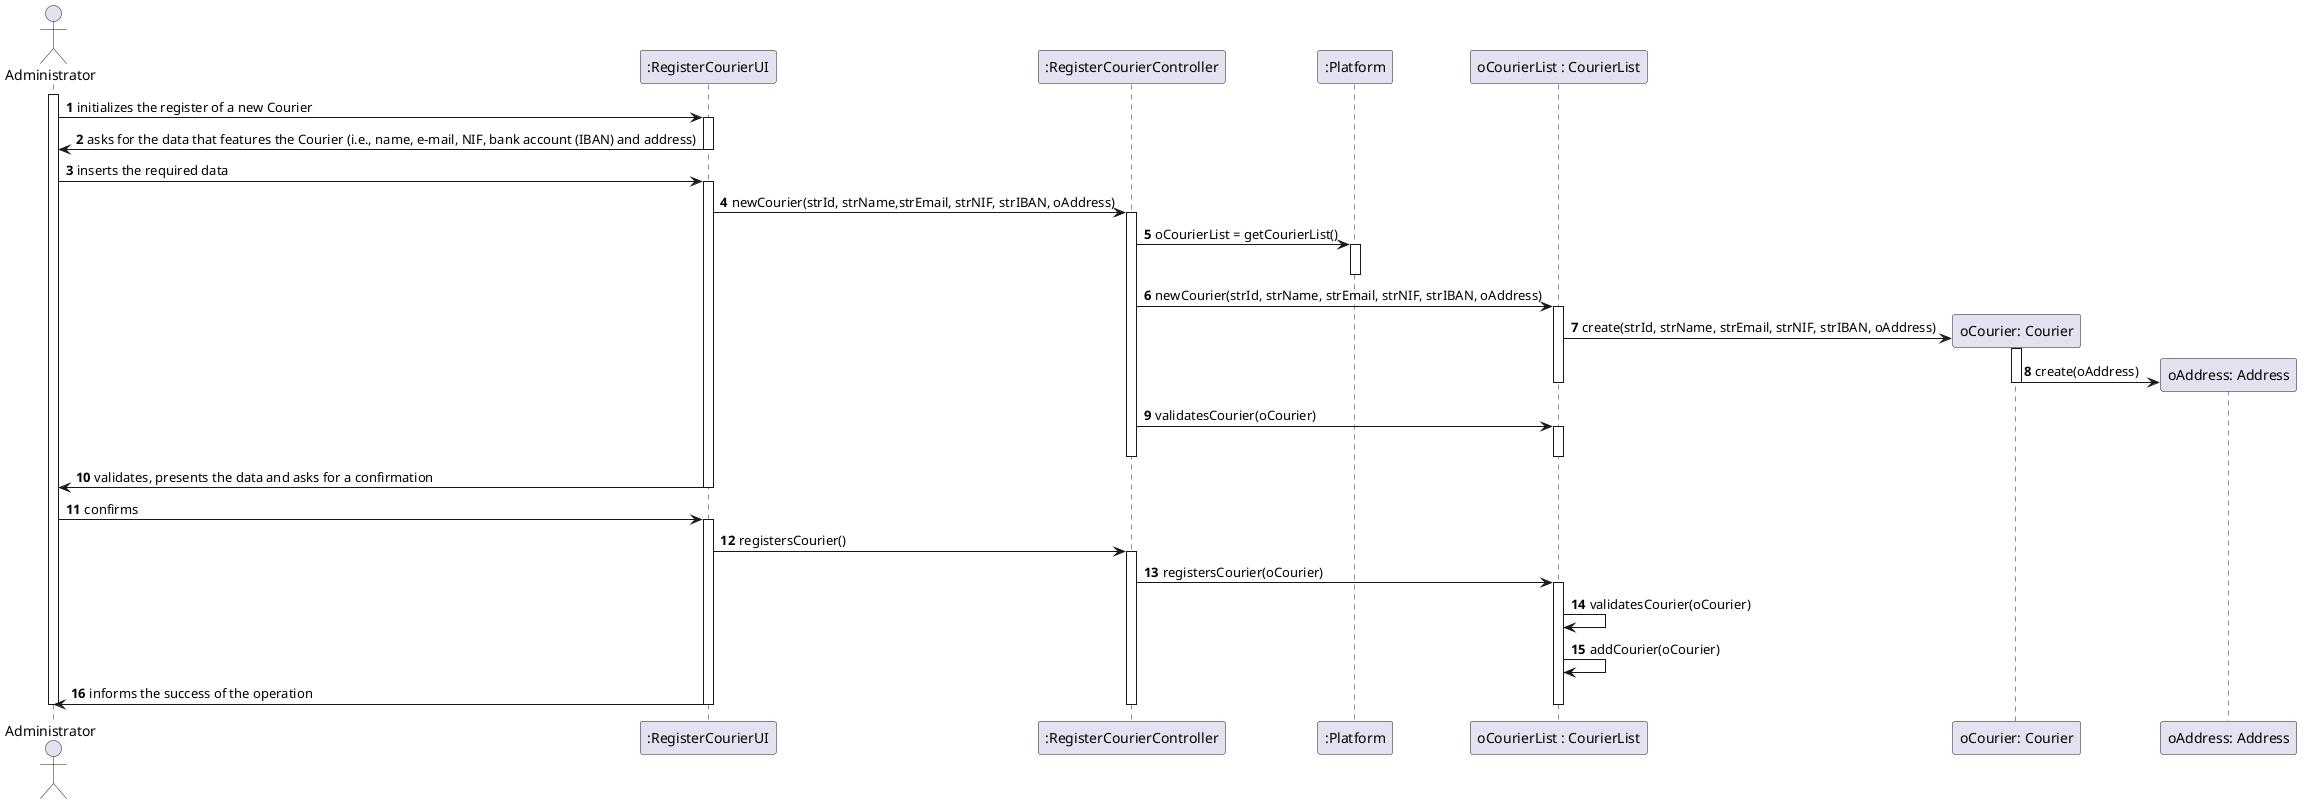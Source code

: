 @startuml
autonumber
actor "Administrator" as ADMIN

participant ":RegisterCourierUI" as UI
participant ":RegisterCourierController" as CTRL
participant ":Platform" as PLAT
participant "oCourierList : CourierList" as RF
participant "oCourier: Courier" as CR
participant "oAddress: Address" as A



activate ADMIN

ADMIN -> UI : initializes the register of a new Courier
activate UI
UI -> ADMIN : asks for the data that features the Courier (i.e., name, e-mail, NIF, bank account (IBAN) and address)
deactivate UI

ADMIN -> UI : inserts the required data
activate UI
UI -> CTRL : newCourier(strId, strName,strEmail, strNIF, strIBAN, oAddress)
activate CTRL
CTRL -> PLAT : oCourierList = getCourierList()
activate PLAT
deactivate PLAT
CTRL -> RF : newCourier(strId, strName, strEmail, strNIF, strIBAN, oAddress)
activate RF
RF -> CR** : create(strId, strName, strEmail, strNIF, strIBAN, oAddress)
activate CR
CR -> A** : create(oAddress)
deactivate CR
deactivate RF

CTRL -> RF : validatesCourier(oCourier)
activate RF
deactivate RF
deactivate CTRL


UI -> ADMIN : validates, presents the data and asks for a confirmation
deactivate UI

ADMIN -> UI : confirms
activate UI
UI -> CTRL : registersCourier()
activate CTRL
CTRL -> RF : registersCourier(oCourier)
activate RF
RF -> RF : validatesCourier(oCourier)
RF -> RF : addCourier(oCourier)
UI -> ADMIN : informs the success of the operation
deactivate RF
deactivate CTRL
deactivate UI

deactivate ADMIN

@enduml

